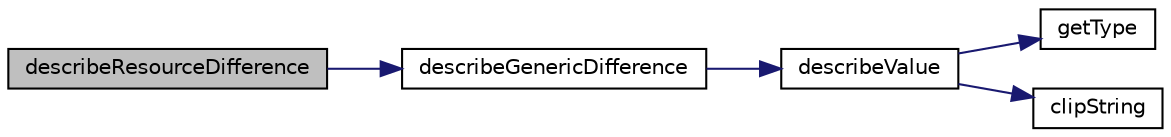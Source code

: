 digraph "describeResourceDifference"
{
  edge [fontname="Helvetica",fontsize="10",labelfontname="Helvetica",labelfontsize="10"];
  node [fontname="Helvetica",fontsize="10",shape=record];
  rankdir="LR";
  Node1 [label="describeResourceDifference",height=0.2,width=0.4,color="black", fillcolor="grey75", style="filled" fontcolor="black"];
  Node1 -> Node2 [color="midnightblue",fontsize="10",style="solid",fontname="Helvetica"];
  Node2 [label="describeGenericDifference",height=0.2,width=0.4,color="black", fillcolor="white", style="filled",URL="$class_simple_dumper.html#a5f010ffa67f6c5e8464f2d26543f5f0c"];
  Node2 -> Node3 [color="midnightblue",fontsize="10",style="solid",fontname="Helvetica"];
  Node3 [label="describeValue",height=0.2,width=0.4,color="black", fillcolor="white", style="filled",URL="$class_simple_dumper.html#a33c4ec815fbd0785036b8f06c3d00fcc"];
  Node3 -> Node4 [color="midnightblue",fontsize="10",style="solid",fontname="Helvetica"];
  Node4 [label="getType",height=0.2,width=0.4,color="black", fillcolor="white", style="filled",URL="$class_simple_dumper.html#a2a1c2bb69d35f98aaa3afc7e1e159188"];
  Node3 -> Node5 [color="midnightblue",fontsize="10",style="solid",fontname="Helvetica"];
  Node5 [label="clipString",height=0.2,width=0.4,color="black", fillcolor="white", style="filled",URL="$class_simple_dumper.html#adb2b4d13ed7fd9b780f32a71a77e86ce"];
}
